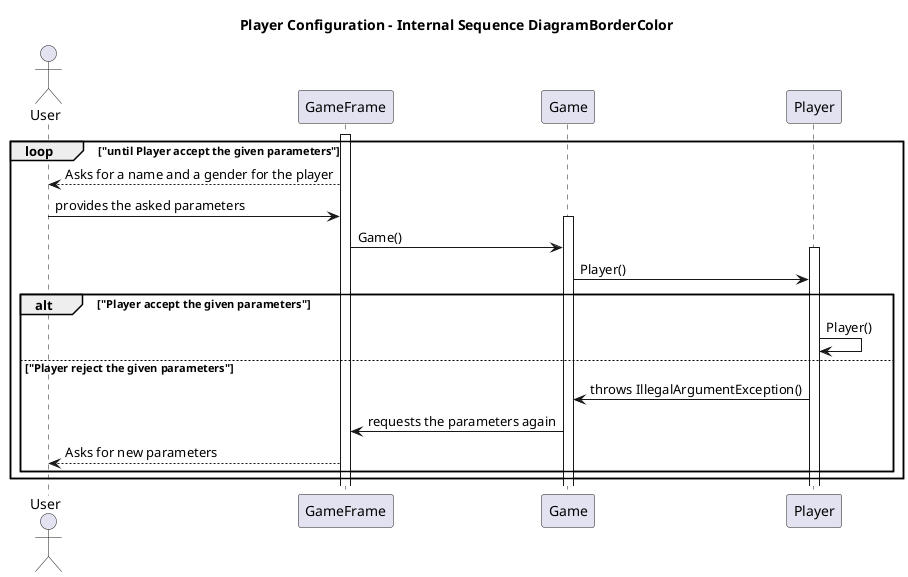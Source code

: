 @startuml Player Configuration

title Player Configuration - Internal Sequence DiagramBorderColor

actor User
participant GameFrame
participant Game
participant Player

activate GameFrame
loop "until Player accept the given parameters"
    GameFrame --> User: Asks for a name and a gender for the player
    User -> GameFrame : provides the asked parameters

    activate Game
    GameFrame -> Game: Game()

    activate Player
    Game -> Player: Player()
    alt "Player accept the given parameters"
        Player -> Player : Player()
    else "Player reject the given parameters"
        Player -> Game: throws IllegalArgumentException()
        Game -> GameFrame: requests the parameters again
        GameFrame --> User: Asks for new parameters
    end
end

@enduml